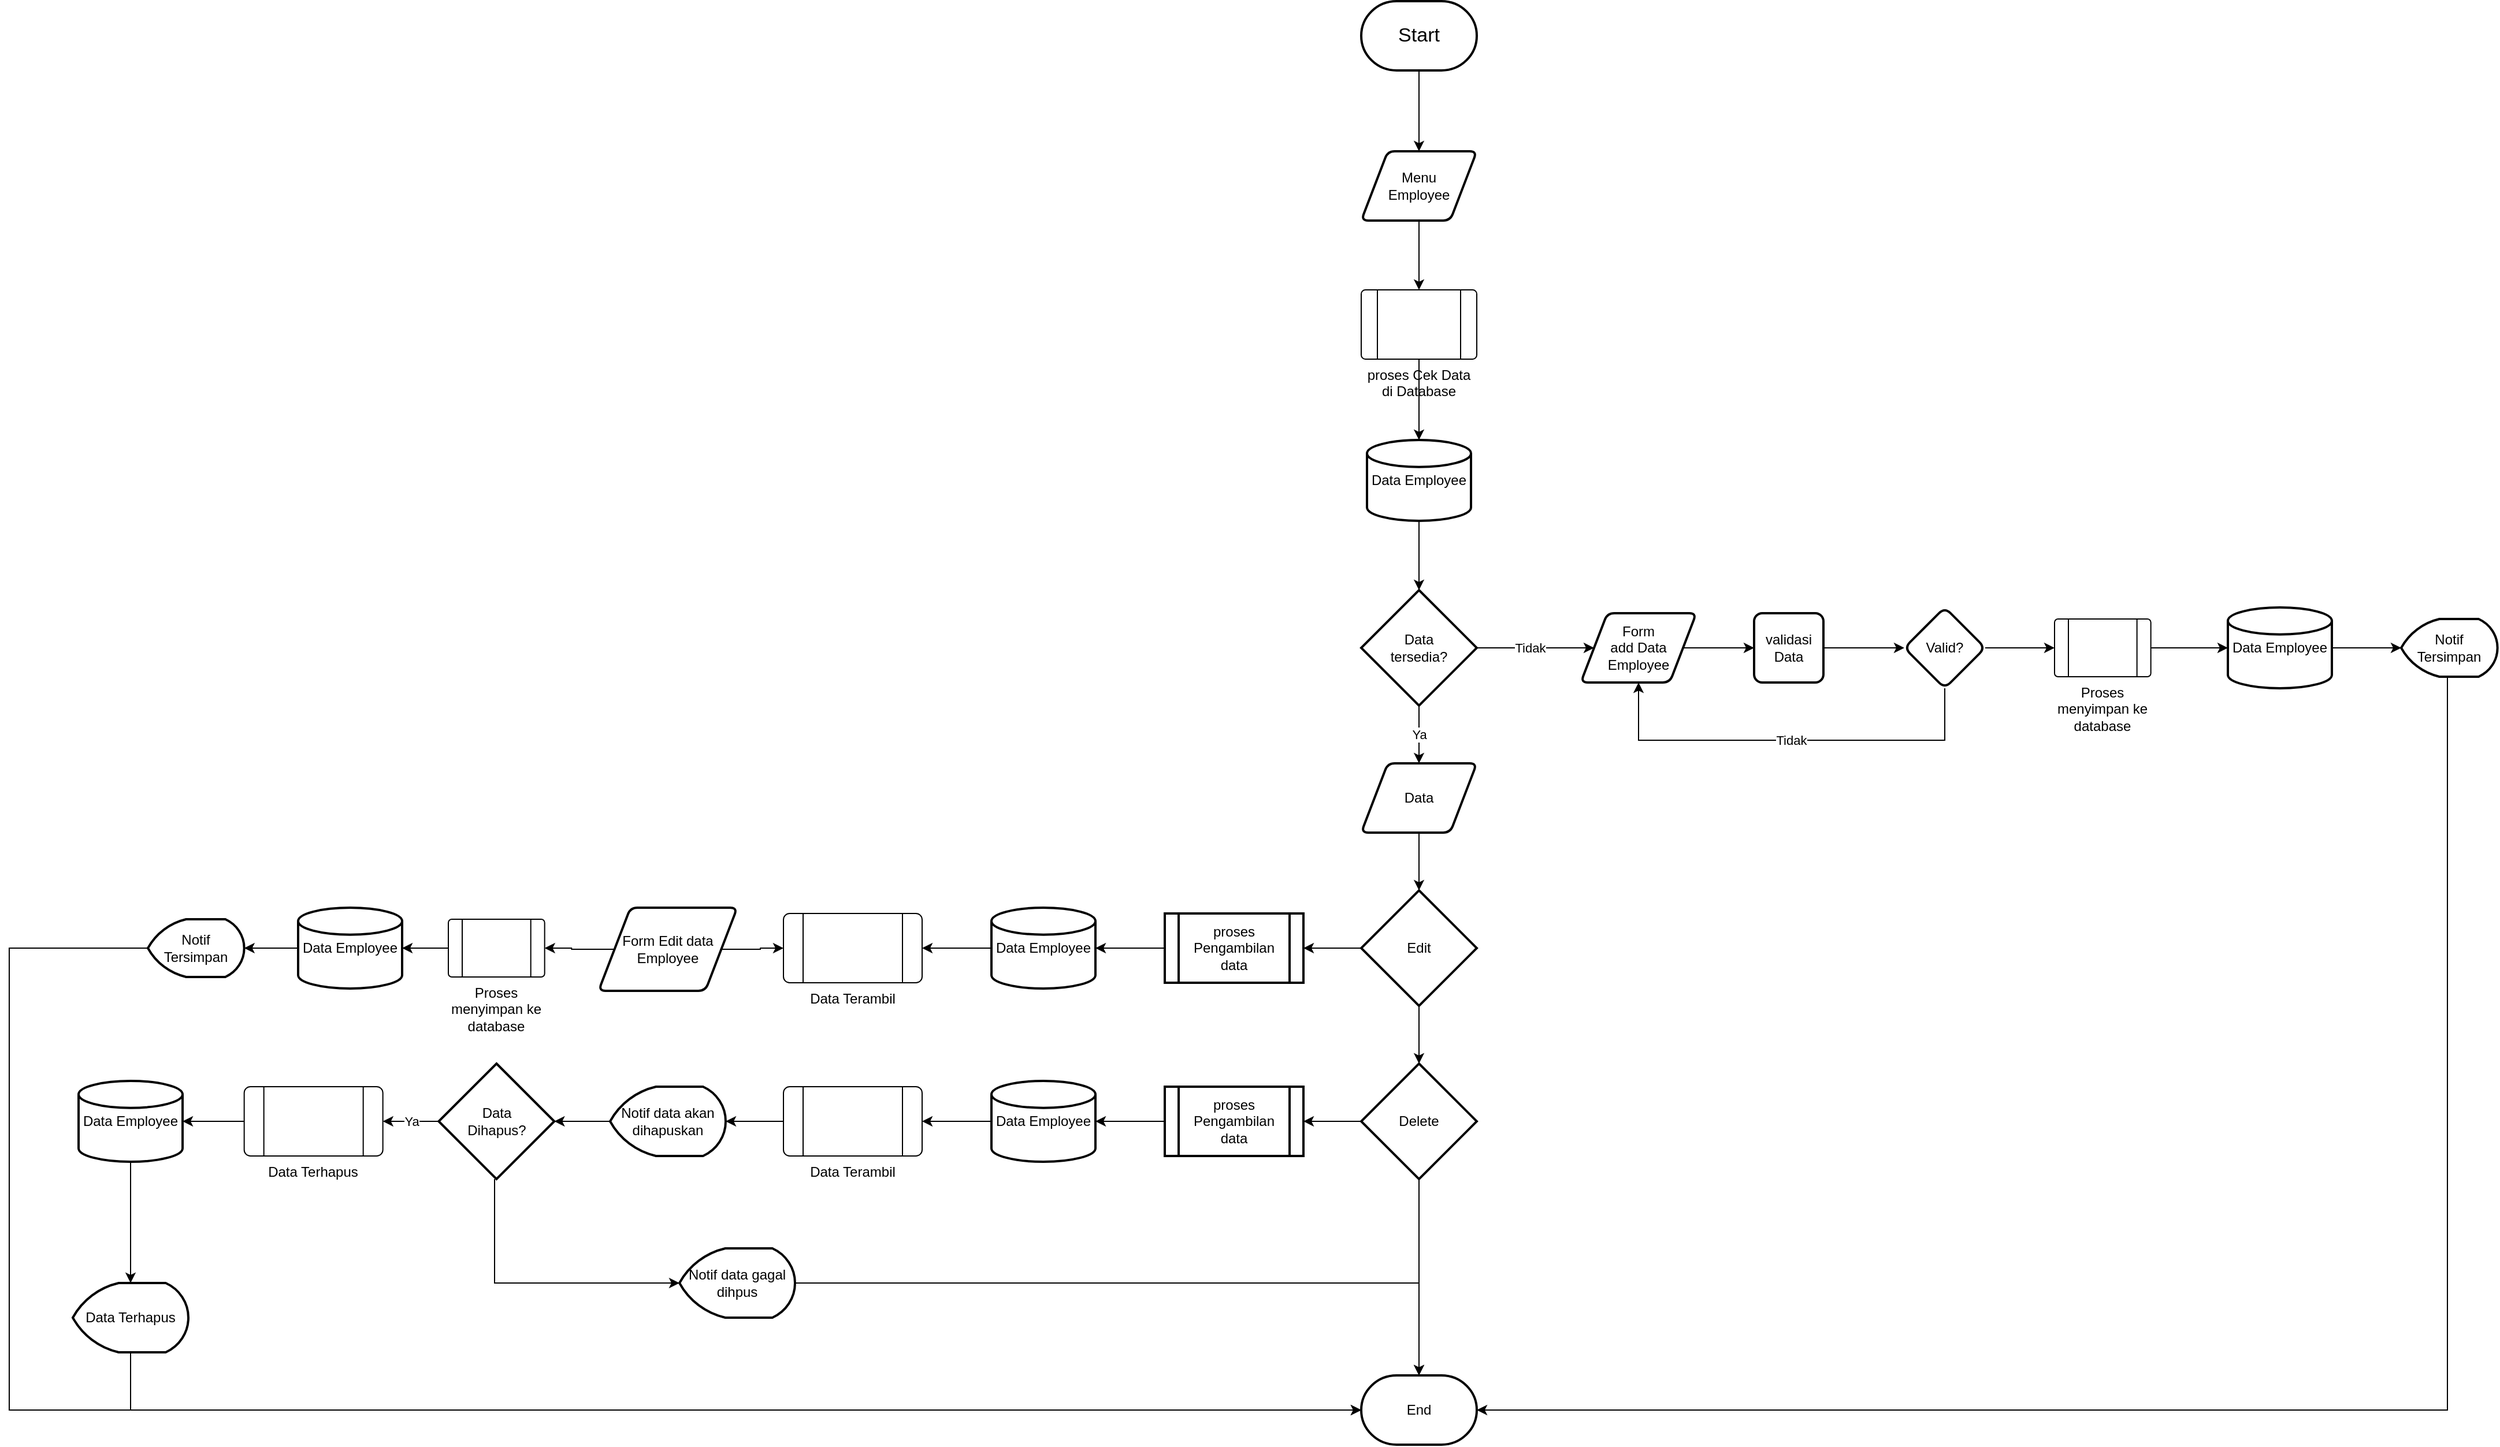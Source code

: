 <mxfile version="21.7.5" type="github">
  <diagram id="C5RBs43oDa-KdzZeNtuy" name="Page-1">
    <mxGraphModel dx="4522" dy="1500" grid="1" gridSize="10" guides="1" tooltips="1" connect="1" arrows="1" fold="1" page="1" pageScale="1" pageWidth="827" pageHeight="1169" math="0" shadow="0">
      <root>
        <mxCell id="WIyWlLk6GJQsqaUBKTNV-0" />
        <mxCell id="WIyWlLk6GJQsqaUBKTNV-1" parent="WIyWlLk6GJQsqaUBKTNV-0" />
        <mxCell id="PoSFbFDupnsgPoYH0YT1-2" value="" style="edgeStyle=orthogonalEdgeStyle;rounded=0;orthogonalLoop=1;jettySize=auto;html=1;" edge="1" parent="WIyWlLk6GJQsqaUBKTNV-1" source="PoSFbFDupnsgPoYH0YT1-0" target="PoSFbFDupnsgPoYH0YT1-1">
          <mxGeometry relative="1" as="geometry" />
        </mxCell>
        <mxCell id="PoSFbFDupnsgPoYH0YT1-0" value="&lt;font style=&quot;font-size: 17px;&quot;&gt;Start&lt;/font&gt;" style="strokeWidth=2;html=1;shape=mxgraph.flowchart.terminator;whiteSpace=wrap;" vertex="1" parent="WIyWlLk6GJQsqaUBKTNV-1">
          <mxGeometry x="310" y="80" width="100" height="60" as="geometry" />
        </mxCell>
        <mxCell id="PoSFbFDupnsgPoYH0YT1-4" value="" style="edgeStyle=orthogonalEdgeStyle;rounded=0;orthogonalLoop=1;jettySize=auto;html=1;" edge="1" parent="WIyWlLk6GJQsqaUBKTNV-1" source="PoSFbFDupnsgPoYH0YT1-1" target="PoSFbFDupnsgPoYH0YT1-3">
          <mxGeometry relative="1" as="geometry" />
        </mxCell>
        <mxCell id="PoSFbFDupnsgPoYH0YT1-1" value="Menu &lt;br&gt;Employee" style="shape=parallelogram;html=1;strokeWidth=2;perimeter=parallelogramPerimeter;whiteSpace=wrap;rounded=1;arcSize=12;size=0.23;" vertex="1" parent="WIyWlLk6GJQsqaUBKTNV-1">
          <mxGeometry x="310" y="210" width="100" height="60" as="geometry" />
        </mxCell>
        <mxCell id="PoSFbFDupnsgPoYH0YT1-11" value="" style="edgeStyle=orthogonalEdgeStyle;rounded=0;orthogonalLoop=1;jettySize=auto;html=1;" edge="1" parent="WIyWlLk6GJQsqaUBKTNV-1" source="PoSFbFDupnsgPoYH0YT1-3" target="PoSFbFDupnsgPoYH0YT1-40">
          <mxGeometry relative="1" as="geometry">
            <mxPoint x="360" y="460" as="targetPoint" />
          </mxGeometry>
        </mxCell>
        <mxCell id="PoSFbFDupnsgPoYH0YT1-3" value="proses Cek Data di Database" style="verticalLabelPosition=bottom;verticalAlign=top;html=1;shape=process;whiteSpace=wrap;rounded=1;size=0.14;arcSize=6;" vertex="1" parent="WIyWlLk6GJQsqaUBKTNV-1">
          <mxGeometry x="310" y="330" width="100" height="60" as="geometry" />
        </mxCell>
        <mxCell id="PoSFbFDupnsgPoYH0YT1-27" style="edgeStyle=orthogonalEdgeStyle;rounded=0;orthogonalLoop=1;jettySize=auto;html=1;entryX=1;entryY=0.5;entryDx=0;entryDy=0;entryPerimeter=0;" edge="1" parent="WIyWlLk6GJQsqaUBKTNV-1" source="PoSFbFDupnsgPoYH0YT1-58" target="PoSFbFDupnsgPoYH0YT1-102">
          <mxGeometry relative="1" as="geometry">
            <mxPoint x="1250.059" y="485" as="sourcePoint" />
            <Array as="points">
              <mxPoint x="1250" y="1300" />
            </Array>
          </mxGeometry>
        </mxCell>
        <mxCell id="PoSFbFDupnsgPoYH0YT1-59" value="" style="edgeStyle=orthogonalEdgeStyle;rounded=0;orthogonalLoop=1;jettySize=auto;html=1;" edge="1" parent="WIyWlLk6GJQsqaUBKTNV-1" source="PoSFbFDupnsgPoYH0YT1-40" target="PoSFbFDupnsgPoYH0YT1-45">
          <mxGeometry relative="1" as="geometry" />
        </mxCell>
        <mxCell id="PoSFbFDupnsgPoYH0YT1-40" value="Data Employee" style="strokeWidth=2;html=1;shape=mxgraph.flowchart.database;whiteSpace=wrap;" vertex="1" parent="WIyWlLk6GJQsqaUBKTNV-1">
          <mxGeometry x="315" y="460" width="90" height="70" as="geometry" />
        </mxCell>
        <mxCell id="PoSFbFDupnsgPoYH0YT1-61" value="" style="edgeStyle=orthogonalEdgeStyle;rounded=0;orthogonalLoop=1;jettySize=auto;html=1;" edge="1" parent="WIyWlLk6GJQsqaUBKTNV-1" source="PoSFbFDupnsgPoYH0YT1-41" target="PoSFbFDupnsgPoYH0YT1-60">
          <mxGeometry relative="1" as="geometry" />
        </mxCell>
        <mxCell id="PoSFbFDupnsgPoYH0YT1-41" value="Data" style="shape=parallelogram;html=1;strokeWidth=2;perimeter=parallelogramPerimeter;whiteSpace=wrap;rounded=1;arcSize=12;size=0.23;" vertex="1" parent="WIyWlLk6GJQsqaUBKTNV-1">
          <mxGeometry x="310" y="740" width="100" height="60" as="geometry" />
        </mxCell>
        <mxCell id="PoSFbFDupnsgPoYH0YT1-42" value="Ya" style="edgeStyle=orthogonalEdgeStyle;rounded=0;orthogonalLoop=1;jettySize=auto;html=1;" edge="1" parent="WIyWlLk6GJQsqaUBKTNV-1" source="PoSFbFDupnsgPoYH0YT1-45" target="PoSFbFDupnsgPoYH0YT1-41">
          <mxGeometry relative="1" as="geometry" />
        </mxCell>
        <mxCell id="PoSFbFDupnsgPoYH0YT1-43" value="" style="edgeStyle=orthogonalEdgeStyle;rounded=0;orthogonalLoop=1;jettySize=auto;html=1;" edge="1" parent="WIyWlLk6GJQsqaUBKTNV-1" source="PoSFbFDupnsgPoYH0YT1-45" target="PoSFbFDupnsgPoYH0YT1-47">
          <mxGeometry relative="1" as="geometry" />
        </mxCell>
        <mxCell id="PoSFbFDupnsgPoYH0YT1-44" value="Tidak" style="edgeLabel;html=1;align=center;verticalAlign=middle;resizable=0;points=[];" vertex="1" connectable="0" parent="PoSFbFDupnsgPoYH0YT1-43">
          <mxGeometry x="-0.097" y="-3" relative="1" as="geometry">
            <mxPoint y="-3" as="offset" />
          </mxGeometry>
        </mxCell>
        <mxCell id="PoSFbFDupnsgPoYH0YT1-45" value="Data &lt;br&gt;tersedia?" style="strokeWidth=2;html=1;shape=mxgraph.flowchart.decision;whiteSpace=wrap;" vertex="1" parent="WIyWlLk6GJQsqaUBKTNV-1">
          <mxGeometry x="310" y="590" width="100" height="100" as="geometry" />
        </mxCell>
        <mxCell id="PoSFbFDupnsgPoYH0YT1-46" value="" style="edgeStyle=orthogonalEdgeStyle;rounded=0;orthogonalLoop=1;jettySize=auto;html=1;" edge="1" parent="WIyWlLk6GJQsqaUBKTNV-1" source="PoSFbFDupnsgPoYH0YT1-47" target="PoSFbFDupnsgPoYH0YT1-49">
          <mxGeometry relative="1" as="geometry" />
        </mxCell>
        <mxCell id="PoSFbFDupnsgPoYH0YT1-47" value="Form&lt;br&gt;add Data&lt;br&gt;Employee" style="shape=parallelogram;html=1;strokeWidth=2;perimeter=parallelogramPerimeter;whiteSpace=wrap;rounded=1;arcSize=12;size=0.23;" vertex="1" parent="WIyWlLk6GJQsqaUBKTNV-1">
          <mxGeometry x="500" y="610" width="100" height="60" as="geometry" />
        </mxCell>
        <mxCell id="PoSFbFDupnsgPoYH0YT1-48" value="" style="edgeStyle=orthogonalEdgeStyle;rounded=0;orthogonalLoop=1;jettySize=auto;html=1;" edge="1" parent="WIyWlLk6GJQsqaUBKTNV-1" source="PoSFbFDupnsgPoYH0YT1-49" target="PoSFbFDupnsgPoYH0YT1-53">
          <mxGeometry relative="1" as="geometry" />
        </mxCell>
        <mxCell id="PoSFbFDupnsgPoYH0YT1-49" value="validasi Data" style="rounded=1;whiteSpace=wrap;html=1;absoluteArcSize=1;arcSize=14;strokeWidth=2;" vertex="1" parent="WIyWlLk6GJQsqaUBKTNV-1">
          <mxGeometry x="650" y="610" width="60" height="60" as="geometry" />
        </mxCell>
        <mxCell id="PoSFbFDupnsgPoYH0YT1-50" style="edgeStyle=orthogonalEdgeStyle;rounded=0;orthogonalLoop=1;jettySize=auto;html=1;" edge="1" parent="WIyWlLk6GJQsqaUBKTNV-1" source="PoSFbFDupnsgPoYH0YT1-53" target="PoSFbFDupnsgPoYH0YT1-47">
          <mxGeometry relative="1" as="geometry">
            <Array as="points">
              <mxPoint x="815" y="720" />
              <mxPoint x="550" y="720" />
            </Array>
          </mxGeometry>
        </mxCell>
        <mxCell id="PoSFbFDupnsgPoYH0YT1-51" value="Tidak" style="edgeLabel;html=1;align=center;verticalAlign=middle;resizable=0;points=[];" vertex="1" connectable="0" parent="PoSFbFDupnsgPoYH0YT1-50">
          <mxGeometry x="-0.008" relative="1" as="geometry">
            <mxPoint as="offset" />
          </mxGeometry>
        </mxCell>
        <mxCell id="PoSFbFDupnsgPoYH0YT1-52" value="" style="edgeStyle=orthogonalEdgeStyle;rounded=0;orthogonalLoop=1;jettySize=auto;html=1;" edge="1" parent="WIyWlLk6GJQsqaUBKTNV-1" source="PoSFbFDupnsgPoYH0YT1-53" target="PoSFbFDupnsgPoYH0YT1-55">
          <mxGeometry relative="1" as="geometry">
            <mxPoint x="900.0" y="640" as="targetPoint" />
          </mxGeometry>
        </mxCell>
        <mxCell id="PoSFbFDupnsgPoYH0YT1-53" value="Valid?" style="rhombus;whiteSpace=wrap;html=1;rounded=1;arcSize=14;strokeWidth=2;" vertex="1" parent="WIyWlLk6GJQsqaUBKTNV-1">
          <mxGeometry x="780" y="605" width="70" height="70" as="geometry" />
        </mxCell>
        <mxCell id="PoSFbFDupnsgPoYH0YT1-54" value="" style="edgeStyle=orthogonalEdgeStyle;rounded=0;orthogonalLoop=1;jettySize=auto;html=1;" edge="1" parent="WIyWlLk6GJQsqaUBKTNV-1" source="PoSFbFDupnsgPoYH0YT1-55" target="PoSFbFDupnsgPoYH0YT1-57">
          <mxGeometry relative="1" as="geometry">
            <mxPoint x="1070" y="640" as="targetPoint" />
          </mxGeometry>
        </mxCell>
        <mxCell id="PoSFbFDupnsgPoYH0YT1-55" value="Proses menyimpan ke database" style="verticalLabelPosition=bottom;verticalAlign=top;html=1;shape=process;whiteSpace=wrap;rounded=1;size=0.14;arcSize=6;" vertex="1" parent="WIyWlLk6GJQsqaUBKTNV-1">
          <mxGeometry x="910" y="615" width="83.33" height="50" as="geometry" />
        </mxCell>
        <mxCell id="PoSFbFDupnsgPoYH0YT1-56" value="" style="edgeStyle=orthogonalEdgeStyle;rounded=0;orthogonalLoop=1;jettySize=auto;html=1;" edge="1" parent="WIyWlLk6GJQsqaUBKTNV-1" source="PoSFbFDupnsgPoYH0YT1-57" target="PoSFbFDupnsgPoYH0YT1-58">
          <mxGeometry relative="1" as="geometry" />
        </mxCell>
        <mxCell id="PoSFbFDupnsgPoYH0YT1-57" value="Data Employee" style="strokeWidth=2;html=1;shape=mxgraph.flowchart.database;whiteSpace=wrap;" vertex="1" parent="WIyWlLk6GJQsqaUBKTNV-1">
          <mxGeometry x="1060" y="605" width="90" height="70" as="geometry" />
        </mxCell>
        <mxCell id="PoSFbFDupnsgPoYH0YT1-58" value="Notif Tersimpan" style="strokeWidth=2;html=1;shape=mxgraph.flowchart.display;whiteSpace=wrap;" vertex="1" parent="WIyWlLk6GJQsqaUBKTNV-1">
          <mxGeometry x="1210" y="615" width="83.33" height="50" as="geometry" />
        </mxCell>
        <mxCell id="PoSFbFDupnsgPoYH0YT1-65" value="" style="edgeStyle=orthogonalEdgeStyle;rounded=0;orthogonalLoop=1;jettySize=auto;html=1;" edge="1" parent="WIyWlLk6GJQsqaUBKTNV-1" source="PoSFbFDupnsgPoYH0YT1-60" target="PoSFbFDupnsgPoYH0YT1-64">
          <mxGeometry relative="1" as="geometry" />
        </mxCell>
        <mxCell id="PoSFbFDupnsgPoYH0YT1-100" value="" style="edgeStyle=orthogonalEdgeStyle;rounded=0;orthogonalLoop=1;jettySize=auto;html=1;" edge="1" parent="WIyWlLk6GJQsqaUBKTNV-1" source="PoSFbFDupnsgPoYH0YT1-60" target="PoSFbFDupnsgPoYH0YT1-62">
          <mxGeometry relative="1" as="geometry" />
        </mxCell>
        <mxCell id="PoSFbFDupnsgPoYH0YT1-60" value="Edit" style="strokeWidth=2;html=1;shape=mxgraph.flowchart.decision;whiteSpace=wrap;" vertex="1" parent="WIyWlLk6GJQsqaUBKTNV-1">
          <mxGeometry x="310" y="850" width="100" height="100" as="geometry" />
        </mxCell>
        <mxCell id="PoSFbFDupnsgPoYH0YT1-85" value="" style="edgeStyle=orthogonalEdgeStyle;rounded=0;orthogonalLoop=1;jettySize=auto;html=1;" edge="1" parent="WIyWlLk6GJQsqaUBKTNV-1" source="PoSFbFDupnsgPoYH0YT1-62" target="PoSFbFDupnsgPoYH0YT1-81">
          <mxGeometry relative="1" as="geometry" />
        </mxCell>
        <mxCell id="PoSFbFDupnsgPoYH0YT1-103" value="" style="edgeStyle=orthogonalEdgeStyle;rounded=0;orthogonalLoop=1;jettySize=auto;html=1;" edge="1" parent="WIyWlLk6GJQsqaUBKTNV-1" source="PoSFbFDupnsgPoYH0YT1-62" target="PoSFbFDupnsgPoYH0YT1-102">
          <mxGeometry relative="1" as="geometry" />
        </mxCell>
        <mxCell id="PoSFbFDupnsgPoYH0YT1-62" value="Delete" style="strokeWidth=2;html=1;shape=mxgraph.flowchart.decision;whiteSpace=wrap;" vertex="1" parent="WIyWlLk6GJQsqaUBKTNV-1">
          <mxGeometry x="310" y="1000" width="100" height="100" as="geometry" />
        </mxCell>
        <mxCell id="PoSFbFDupnsgPoYH0YT1-69" value="" style="edgeStyle=orthogonalEdgeStyle;rounded=0;orthogonalLoop=1;jettySize=auto;html=1;" edge="1" parent="WIyWlLk6GJQsqaUBKTNV-1" source="PoSFbFDupnsgPoYH0YT1-64" target="PoSFbFDupnsgPoYH0YT1-68">
          <mxGeometry relative="1" as="geometry" />
        </mxCell>
        <mxCell id="PoSFbFDupnsgPoYH0YT1-64" value="proses Pengambilan data" style="shape=process;whiteSpace=wrap;html=1;backgroundOutline=1;strokeWidth=2;" vertex="1" parent="WIyWlLk6GJQsqaUBKTNV-1">
          <mxGeometry x="140" y="870" width="120" height="60" as="geometry" />
        </mxCell>
        <mxCell id="PoSFbFDupnsgPoYH0YT1-71" value="" style="edgeStyle=orthogonalEdgeStyle;rounded=0;orthogonalLoop=1;jettySize=auto;html=1;" edge="1" parent="WIyWlLk6GJQsqaUBKTNV-1" source="PoSFbFDupnsgPoYH0YT1-68" target="PoSFbFDupnsgPoYH0YT1-70">
          <mxGeometry relative="1" as="geometry" />
        </mxCell>
        <mxCell id="PoSFbFDupnsgPoYH0YT1-68" value="Data Employee" style="strokeWidth=2;html=1;shape=mxgraph.flowchart.database;whiteSpace=wrap;" vertex="1" parent="WIyWlLk6GJQsqaUBKTNV-1">
          <mxGeometry x="-10" y="865" width="90" height="70" as="geometry" />
        </mxCell>
        <mxCell id="PoSFbFDupnsgPoYH0YT1-70" value="Data Terambil" style="verticalLabelPosition=bottom;verticalAlign=top;html=1;shape=process;whiteSpace=wrap;rounded=1;size=0.14;arcSize=9;" vertex="1" parent="WIyWlLk6GJQsqaUBKTNV-1">
          <mxGeometry x="-190" y="870" width="120" height="60" as="geometry" />
        </mxCell>
        <mxCell id="PoSFbFDupnsgPoYH0YT1-73" value="" style="edgeStyle=orthogonalEdgeStyle;rounded=0;orthogonalLoop=1;jettySize=auto;html=1;" edge="1" parent="WIyWlLk6GJQsqaUBKTNV-1" source="PoSFbFDupnsgPoYH0YT1-72" target="PoSFbFDupnsgPoYH0YT1-70">
          <mxGeometry relative="1" as="geometry" />
        </mxCell>
        <mxCell id="PoSFbFDupnsgPoYH0YT1-89" value="" style="edgeStyle=orthogonalEdgeStyle;rounded=0;orthogonalLoop=1;jettySize=auto;html=1;" edge="1" parent="WIyWlLk6GJQsqaUBKTNV-1" source="PoSFbFDupnsgPoYH0YT1-72" target="PoSFbFDupnsgPoYH0YT1-75">
          <mxGeometry relative="1" as="geometry" />
        </mxCell>
        <mxCell id="PoSFbFDupnsgPoYH0YT1-72" value="Form Edit data&lt;br&gt;Employee" style="shape=parallelogram;html=1;strokeWidth=2;perimeter=parallelogramPerimeter;whiteSpace=wrap;rounded=1;arcSize=12;size=0.23;" vertex="1" parent="WIyWlLk6GJQsqaUBKTNV-1">
          <mxGeometry x="-350" y="865" width="120" height="72" as="geometry" />
        </mxCell>
        <mxCell id="PoSFbFDupnsgPoYH0YT1-74" value="" style="edgeStyle=orthogonalEdgeStyle;rounded=0;orthogonalLoop=1;jettySize=auto;html=1;" edge="1" parent="WIyWlLk6GJQsqaUBKTNV-1" source="PoSFbFDupnsgPoYH0YT1-75" target="PoSFbFDupnsgPoYH0YT1-77">
          <mxGeometry relative="1" as="geometry">
            <mxPoint x="-590" y="905" as="targetPoint" />
          </mxGeometry>
        </mxCell>
        <mxCell id="PoSFbFDupnsgPoYH0YT1-75" value="Proses menyimpan ke database" style="verticalLabelPosition=bottom;verticalAlign=top;html=1;shape=process;whiteSpace=wrap;rounded=1;size=0.14;arcSize=6;" vertex="1" parent="WIyWlLk6GJQsqaUBKTNV-1">
          <mxGeometry x="-480" y="875" width="83.33" height="50" as="geometry" />
        </mxCell>
        <mxCell id="PoSFbFDupnsgPoYH0YT1-76" value="" style="edgeStyle=orthogonalEdgeStyle;rounded=0;orthogonalLoop=1;jettySize=auto;html=1;" edge="1" parent="WIyWlLk6GJQsqaUBKTNV-1" source="PoSFbFDupnsgPoYH0YT1-77" target="PoSFbFDupnsgPoYH0YT1-78">
          <mxGeometry relative="1" as="geometry" />
        </mxCell>
        <mxCell id="PoSFbFDupnsgPoYH0YT1-77" value="Data Employee" style="strokeWidth=2;html=1;shape=mxgraph.flowchart.database;whiteSpace=wrap;" vertex="1" parent="WIyWlLk6GJQsqaUBKTNV-1">
          <mxGeometry x="-610" y="865" width="90" height="70" as="geometry" />
        </mxCell>
        <mxCell id="PoSFbFDupnsgPoYH0YT1-101" style="edgeStyle=orthogonalEdgeStyle;rounded=0;orthogonalLoop=1;jettySize=auto;html=1;" edge="1" parent="WIyWlLk6GJQsqaUBKTNV-1" source="PoSFbFDupnsgPoYH0YT1-78" target="PoSFbFDupnsgPoYH0YT1-102">
          <mxGeometry relative="1" as="geometry">
            <mxPoint x="370" y="1330" as="targetPoint" />
            <Array as="points">
              <mxPoint x="-860" y="900" />
              <mxPoint x="-860" y="1300" />
            </Array>
          </mxGeometry>
        </mxCell>
        <mxCell id="PoSFbFDupnsgPoYH0YT1-78" value="Notif Tersimpan" style="strokeWidth=2;html=1;shape=mxgraph.flowchart.display;whiteSpace=wrap;" vertex="1" parent="WIyWlLk6GJQsqaUBKTNV-1">
          <mxGeometry x="-740" y="875" width="83.33" height="50" as="geometry" />
        </mxCell>
        <mxCell id="PoSFbFDupnsgPoYH0YT1-80" value="" style="edgeStyle=orthogonalEdgeStyle;rounded=0;orthogonalLoop=1;jettySize=auto;html=1;" edge="1" source="PoSFbFDupnsgPoYH0YT1-81" target="PoSFbFDupnsgPoYH0YT1-83" parent="WIyWlLk6GJQsqaUBKTNV-1">
          <mxGeometry relative="1" as="geometry" />
        </mxCell>
        <mxCell id="PoSFbFDupnsgPoYH0YT1-81" value="proses Pengambilan data" style="shape=process;whiteSpace=wrap;html=1;backgroundOutline=1;strokeWidth=2;" vertex="1" parent="WIyWlLk6GJQsqaUBKTNV-1">
          <mxGeometry x="140" y="1020" width="120" height="60" as="geometry" />
        </mxCell>
        <mxCell id="PoSFbFDupnsgPoYH0YT1-82" value="" style="edgeStyle=orthogonalEdgeStyle;rounded=0;orthogonalLoop=1;jettySize=auto;html=1;" edge="1" source="PoSFbFDupnsgPoYH0YT1-83" target="PoSFbFDupnsgPoYH0YT1-84" parent="WIyWlLk6GJQsqaUBKTNV-1">
          <mxGeometry relative="1" as="geometry" />
        </mxCell>
        <mxCell id="PoSFbFDupnsgPoYH0YT1-83" value="Data Employee" style="strokeWidth=2;html=1;shape=mxgraph.flowchart.database;whiteSpace=wrap;" vertex="1" parent="WIyWlLk6GJQsqaUBKTNV-1">
          <mxGeometry x="-10" y="1015" width="90" height="70" as="geometry" />
        </mxCell>
        <mxCell id="PoSFbFDupnsgPoYH0YT1-87" value="" style="edgeStyle=orthogonalEdgeStyle;rounded=0;orthogonalLoop=1;jettySize=auto;html=1;" edge="1" parent="WIyWlLk6GJQsqaUBKTNV-1" source="PoSFbFDupnsgPoYH0YT1-84" target="PoSFbFDupnsgPoYH0YT1-86">
          <mxGeometry relative="1" as="geometry" />
        </mxCell>
        <mxCell id="PoSFbFDupnsgPoYH0YT1-84" value="Data Terambil" style="verticalLabelPosition=bottom;verticalAlign=top;html=1;shape=process;whiteSpace=wrap;rounded=1;size=0.14;arcSize=9;" vertex="1" parent="WIyWlLk6GJQsqaUBKTNV-1">
          <mxGeometry x="-190" y="1020" width="120" height="60" as="geometry" />
        </mxCell>
        <mxCell id="PoSFbFDupnsgPoYH0YT1-91" value="" style="edgeStyle=orthogonalEdgeStyle;rounded=0;orthogonalLoop=1;jettySize=auto;html=1;" edge="1" parent="WIyWlLk6GJQsqaUBKTNV-1" source="PoSFbFDupnsgPoYH0YT1-86" target="PoSFbFDupnsgPoYH0YT1-90">
          <mxGeometry relative="1" as="geometry" />
        </mxCell>
        <mxCell id="PoSFbFDupnsgPoYH0YT1-86" value="Notif data akan dihapuskan" style="strokeWidth=2;html=1;shape=mxgraph.flowchart.display;whiteSpace=wrap;" vertex="1" parent="WIyWlLk6GJQsqaUBKTNV-1">
          <mxGeometry x="-340" y="1020" width="100" height="60" as="geometry" />
        </mxCell>
        <mxCell id="PoSFbFDupnsgPoYH0YT1-96" value="Ya" style="edgeStyle=orthogonalEdgeStyle;rounded=0;orthogonalLoop=1;jettySize=auto;html=1;" edge="1" parent="WIyWlLk6GJQsqaUBKTNV-1" source="PoSFbFDupnsgPoYH0YT1-90" target="PoSFbFDupnsgPoYH0YT1-95">
          <mxGeometry relative="1" as="geometry" />
        </mxCell>
        <mxCell id="PoSFbFDupnsgPoYH0YT1-104" style="edgeStyle=orthogonalEdgeStyle;rounded=0;orthogonalLoop=1;jettySize=auto;html=1;" edge="1" parent="WIyWlLk6GJQsqaUBKTNV-1" source="PoSFbFDupnsgPoYH0YT1-90">
          <mxGeometry relative="1" as="geometry">
            <mxPoint x="-280" y="1190" as="targetPoint" />
            <Array as="points">
              <mxPoint x="-440" y="1190" />
            </Array>
          </mxGeometry>
        </mxCell>
        <mxCell id="PoSFbFDupnsgPoYH0YT1-90" value="Data &lt;br&gt;Dihapus?" style="strokeWidth=2;html=1;shape=mxgraph.flowchart.decision;whiteSpace=wrap;" vertex="1" parent="WIyWlLk6GJQsqaUBKTNV-1">
          <mxGeometry x="-488.33" y="1000" width="100" height="100" as="geometry" />
        </mxCell>
        <mxCell id="PoSFbFDupnsgPoYH0YT1-108" value="" style="edgeStyle=orthogonalEdgeStyle;rounded=0;orthogonalLoop=1;jettySize=auto;html=1;" edge="1" parent="WIyWlLk6GJQsqaUBKTNV-1" source="PoSFbFDupnsgPoYH0YT1-94" target="PoSFbFDupnsgPoYH0YT1-107">
          <mxGeometry relative="1" as="geometry" />
        </mxCell>
        <mxCell id="PoSFbFDupnsgPoYH0YT1-94" value="Data Employee" style="strokeWidth=2;html=1;shape=mxgraph.flowchart.database;whiteSpace=wrap;" vertex="1" parent="WIyWlLk6GJQsqaUBKTNV-1">
          <mxGeometry x="-800" y="1015" width="90" height="70" as="geometry" />
        </mxCell>
        <mxCell id="PoSFbFDupnsgPoYH0YT1-97" value="" style="edgeStyle=orthogonalEdgeStyle;rounded=0;orthogonalLoop=1;jettySize=auto;html=1;" edge="1" parent="WIyWlLk6GJQsqaUBKTNV-1" source="PoSFbFDupnsgPoYH0YT1-95" target="PoSFbFDupnsgPoYH0YT1-94">
          <mxGeometry relative="1" as="geometry" />
        </mxCell>
        <mxCell id="PoSFbFDupnsgPoYH0YT1-95" value="Data Terhapus" style="verticalLabelPosition=bottom;verticalAlign=top;html=1;shape=process;whiteSpace=wrap;rounded=1;size=0.14;arcSize=9;" vertex="1" parent="WIyWlLk6GJQsqaUBKTNV-1">
          <mxGeometry x="-656.67" y="1020" width="120" height="60" as="geometry" />
        </mxCell>
        <mxCell id="PoSFbFDupnsgPoYH0YT1-102" value="End" style="strokeWidth=2;html=1;shape=mxgraph.flowchart.terminator;whiteSpace=wrap;" vertex="1" parent="WIyWlLk6GJQsqaUBKTNV-1">
          <mxGeometry x="310" y="1270" width="100" height="60" as="geometry" />
        </mxCell>
        <mxCell id="PoSFbFDupnsgPoYH0YT1-106" style="edgeStyle=orthogonalEdgeStyle;rounded=0;orthogonalLoop=1;jettySize=auto;html=1;" edge="1" parent="WIyWlLk6GJQsqaUBKTNV-1" source="PoSFbFDupnsgPoYH0YT1-105" target="PoSFbFDupnsgPoYH0YT1-102">
          <mxGeometry relative="1" as="geometry" />
        </mxCell>
        <mxCell id="PoSFbFDupnsgPoYH0YT1-105" value="Notif data gagal dihpus" style="strokeWidth=2;html=1;shape=mxgraph.flowchart.display;whiteSpace=wrap;" vertex="1" parent="WIyWlLk6GJQsqaUBKTNV-1">
          <mxGeometry x="-280" y="1160" width="100" height="60" as="geometry" />
        </mxCell>
        <mxCell id="PoSFbFDupnsgPoYH0YT1-110" style="edgeStyle=orthogonalEdgeStyle;rounded=0;orthogonalLoop=1;jettySize=auto;html=1;exitX=0.5;exitY=1;exitDx=0;exitDy=0;exitPerimeter=0;entryX=0;entryY=0.5;entryDx=0;entryDy=0;entryPerimeter=0;" edge="1" parent="WIyWlLk6GJQsqaUBKTNV-1" source="PoSFbFDupnsgPoYH0YT1-107" target="PoSFbFDupnsgPoYH0YT1-102">
          <mxGeometry relative="1" as="geometry" />
        </mxCell>
        <mxCell id="PoSFbFDupnsgPoYH0YT1-107" value="Data Terhapus" style="strokeWidth=2;html=1;shape=mxgraph.flowchart.display;whiteSpace=wrap;" vertex="1" parent="WIyWlLk6GJQsqaUBKTNV-1">
          <mxGeometry x="-805" y="1190" width="100" height="60" as="geometry" />
        </mxCell>
      </root>
    </mxGraphModel>
  </diagram>
</mxfile>
